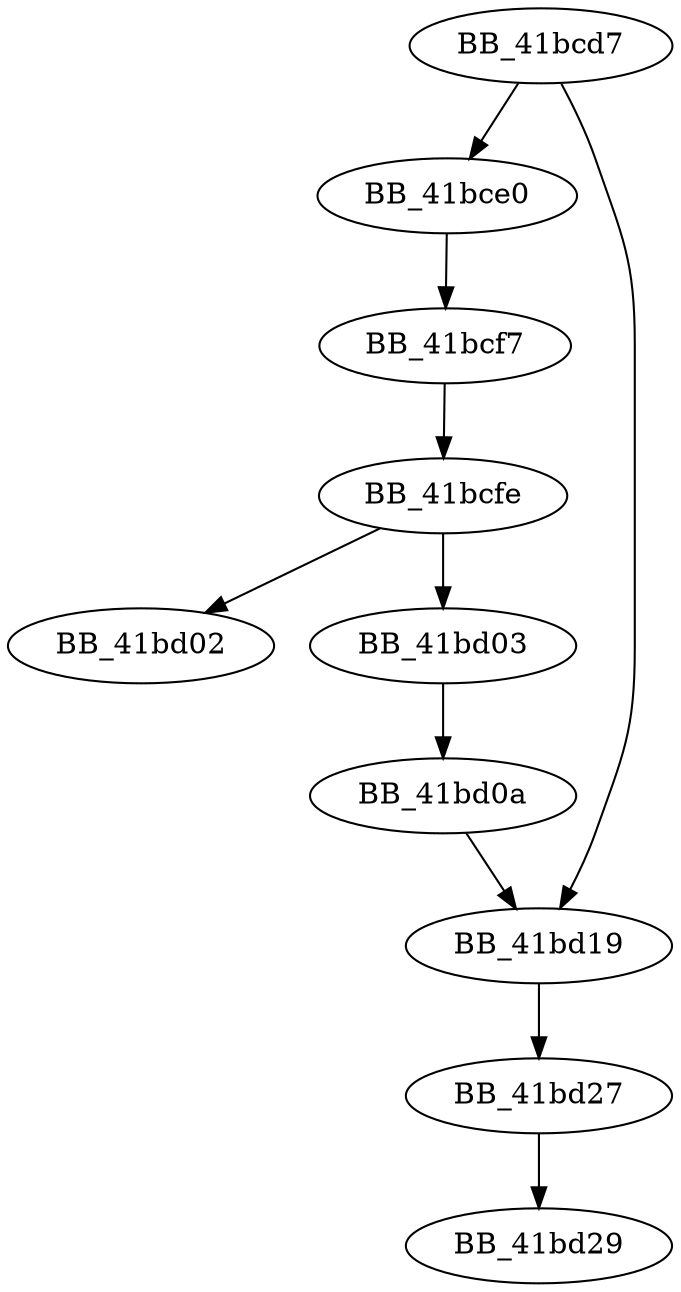 DiGraph __initMTAoncurrentthread{
BB_41bcd7->BB_41bce0
BB_41bcd7->BB_41bd19
BB_41bce0->BB_41bcf7
BB_41bcf7->BB_41bcfe
BB_41bcfe->BB_41bd02
BB_41bcfe->BB_41bd03
BB_41bd03->BB_41bd0a
BB_41bd0a->BB_41bd19
BB_41bd19->BB_41bd27
BB_41bd27->BB_41bd29
}
